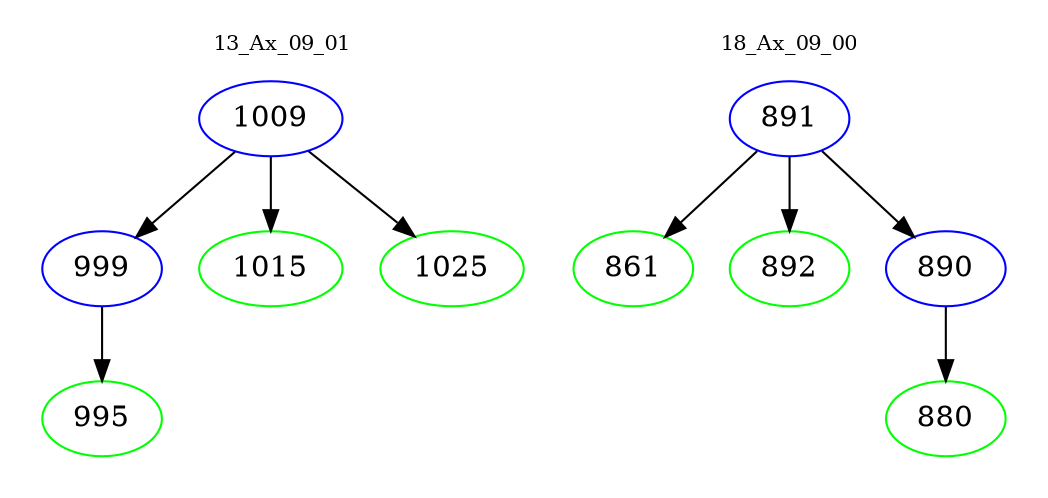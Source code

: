 digraph{
subgraph cluster_0 {
color = white
label = "13_Ax_09_01";
fontsize=10;
T0_1009 [label="1009", color="blue"]
T0_1009 -> T0_999 [color="black"]
T0_999 [label="999", color="blue"]
T0_999 -> T0_995 [color="black"]
T0_995 [label="995", color="green"]
T0_1009 -> T0_1015 [color="black"]
T0_1015 [label="1015", color="green"]
T0_1009 -> T0_1025 [color="black"]
T0_1025 [label="1025", color="green"]
}
subgraph cluster_1 {
color = white
label = "18_Ax_09_00";
fontsize=10;
T1_891 [label="891", color="blue"]
T1_891 -> T1_861 [color="black"]
T1_861 [label="861", color="green"]
T1_891 -> T1_892 [color="black"]
T1_892 [label="892", color="green"]
T1_891 -> T1_890 [color="black"]
T1_890 [label="890", color="blue"]
T1_890 -> T1_880 [color="black"]
T1_880 [label="880", color="green"]
}
}
